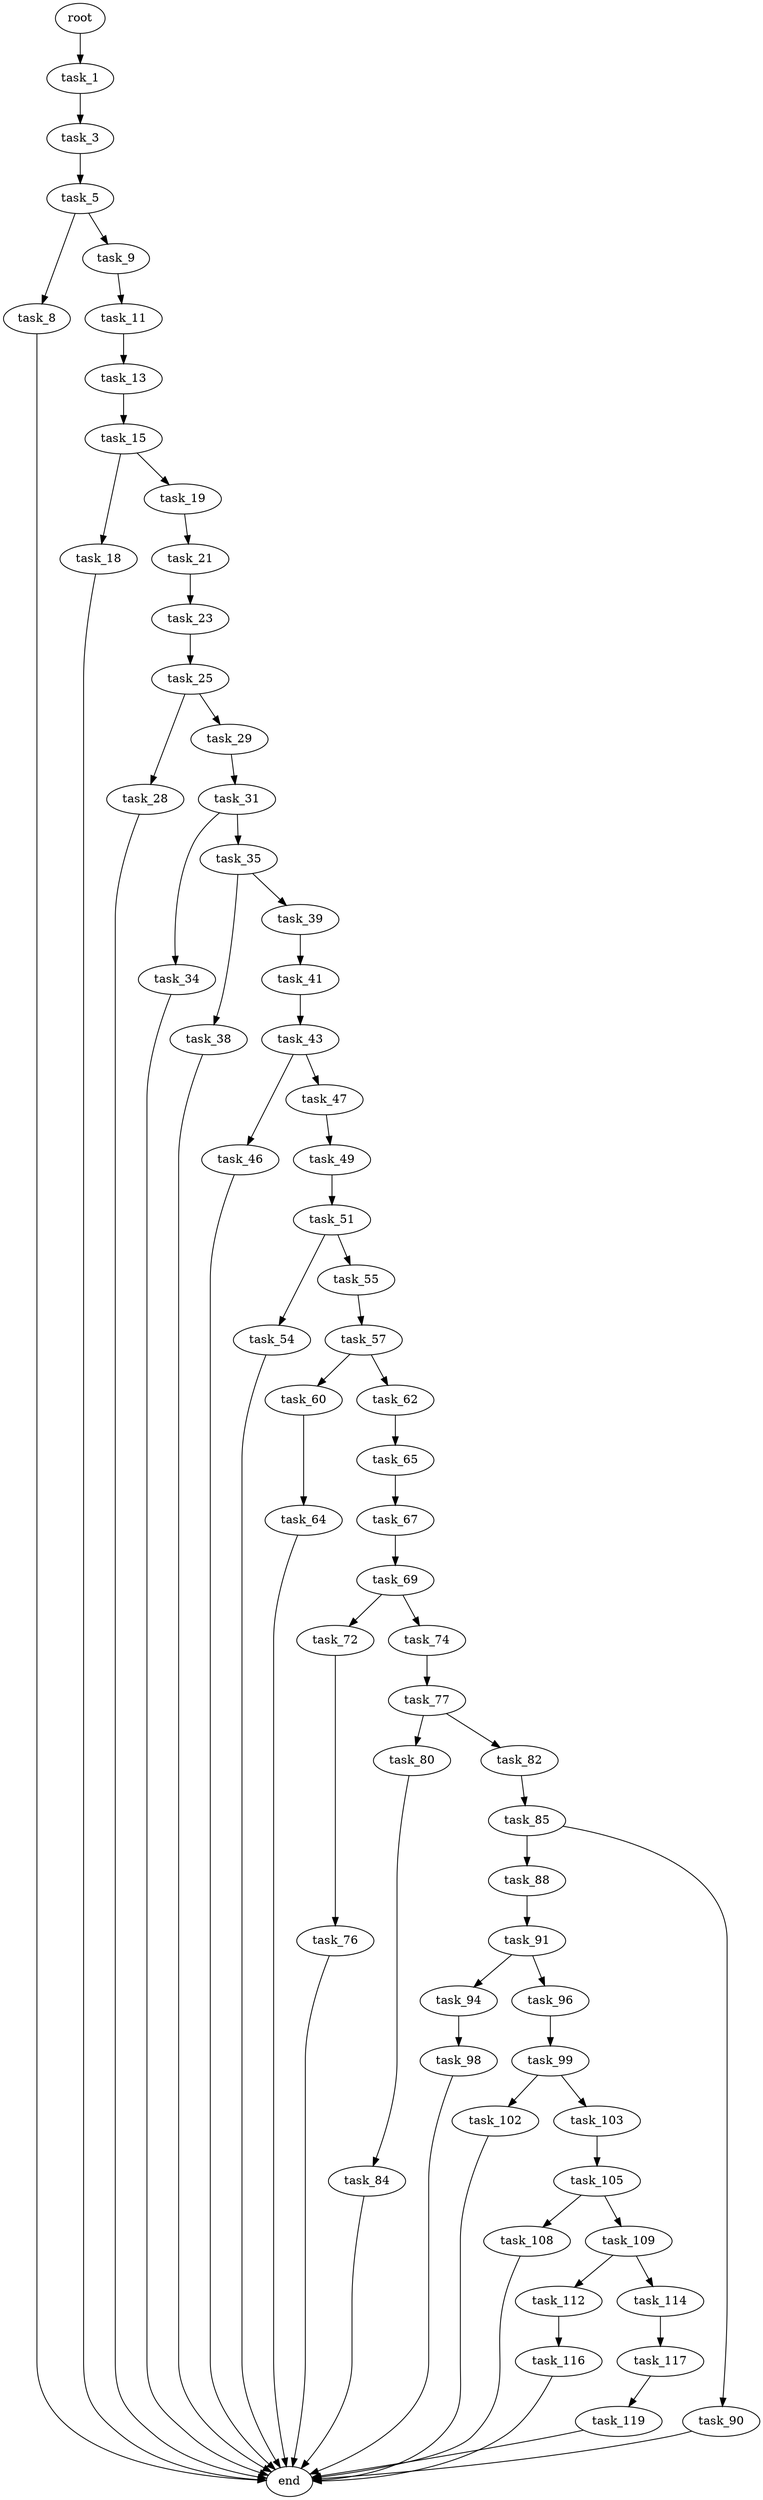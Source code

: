 digraph G {
  root [size="0.000000"];
  task_1 [size="119177908428.000000"];
  task_3 [size="12009900028.000000"];
  task_5 [size="213820004519.000000"];
  task_8 [size="10890995506.000000"];
  task_9 [size="350956986953.000000"];
  end [size="0.000000"];
  task_11 [size="549755813888.000000"];
  task_13 [size="1317467370.000000"];
  task_15 [size="271130073934.000000"];
  task_18 [size="782757789696.000000"];
  task_19 [size="106463585002.000000"];
  task_21 [size="231928233984.000000"];
  task_23 [size="10305440809.000000"];
  task_25 [size="8589934592.000000"];
  task_28 [size="549755813888.000000"];
  task_29 [size="91228064364.000000"];
  task_31 [size="12228387896.000000"];
  task_34 [size="2051782776.000000"];
  task_35 [size="1800703834.000000"];
  task_38 [size="11862477655.000000"];
  task_39 [size="649309282544.000000"];
  task_41 [size="21646304824.000000"];
  task_43 [size="158039718168.000000"];
  task_46 [size="252876645761.000000"];
  task_47 [size="31273774159.000000"];
  task_49 [size="28991029248.000000"];
  task_51 [size="1240869876.000000"];
  task_54 [size="36589900141.000000"];
  task_55 [size="146151252137.000000"];
  task_57 [size="368293445632.000000"];
  task_60 [size="213540247752.000000"];
  task_62 [size="368293445632.000000"];
  task_64 [size="68719476736.000000"];
  task_65 [size="549755813888.000000"];
  task_67 [size="2951533173.000000"];
  task_69 [size="25144399308.000000"];
  task_72 [size="71002127816.000000"];
  task_74 [size="34206636600.000000"];
  task_76 [size="587809012491.000000"];
  task_77 [size="20831982677.000000"];
  task_80 [size="8589934592.000000"];
  task_82 [size="465374160628.000000"];
  task_84 [size="119216089495.000000"];
  task_85 [size="179029685208.000000"];
  task_88 [size="197628172788.000000"];
  task_90 [size="1073741824000.000000"];
  task_91 [size="1632407753.000000"];
  task_94 [size="25499523272.000000"];
  task_96 [size="231928233984.000000"];
  task_98 [size="26269374652.000000"];
  task_99 [size="13808697812.000000"];
  task_102 [size="6000576641.000000"];
  task_103 [size="49699103390.000000"];
  task_105 [size="3117238715.000000"];
  task_108 [size="212726296435.000000"];
  task_109 [size="15202398954.000000"];
  task_112 [size="2663427252.000000"];
  task_114 [size="429930226874.000000"];
  task_116 [size="1073741824000.000000"];
  task_117 [size="22856986938.000000"];
  task_119 [size="462688513401.000000"];

  root -> task_1 [size="1.000000"];
  task_1 -> task_3 [size="411041792.000000"];
  task_3 -> task_5 [size="301989888.000000"];
  task_5 -> task_8 [size="209715200.000000"];
  task_5 -> task_9 [size="209715200.000000"];
  task_8 -> end [size="1.000000"];
  task_9 -> task_11 [size="301989888.000000"];
  task_11 -> task_13 [size="536870912.000000"];
  task_13 -> task_15 [size="75497472.000000"];
  task_15 -> task_18 [size="209715200.000000"];
  task_15 -> task_19 [size="209715200.000000"];
  task_18 -> end [size="1.000000"];
  task_19 -> task_21 [size="75497472.000000"];
  task_21 -> task_23 [size="301989888.000000"];
  task_23 -> task_25 [size="301989888.000000"];
  task_25 -> task_28 [size="33554432.000000"];
  task_25 -> task_29 [size="33554432.000000"];
  task_28 -> end [size="1.000000"];
  task_29 -> task_31 [size="134217728.000000"];
  task_31 -> task_34 [size="536870912.000000"];
  task_31 -> task_35 [size="536870912.000000"];
  task_34 -> end [size="1.000000"];
  task_35 -> task_38 [size="33554432.000000"];
  task_35 -> task_39 [size="33554432.000000"];
  task_38 -> end [size="1.000000"];
  task_39 -> task_41 [size="536870912.000000"];
  task_41 -> task_43 [size="536870912.000000"];
  task_43 -> task_46 [size="134217728.000000"];
  task_43 -> task_47 [size="134217728.000000"];
  task_46 -> end [size="1.000000"];
  task_47 -> task_49 [size="838860800.000000"];
  task_49 -> task_51 [size="75497472.000000"];
  task_51 -> task_54 [size="134217728.000000"];
  task_51 -> task_55 [size="134217728.000000"];
  task_54 -> end [size="1.000000"];
  task_55 -> task_57 [size="301989888.000000"];
  task_57 -> task_60 [size="411041792.000000"];
  task_57 -> task_62 [size="411041792.000000"];
  task_60 -> task_64 [size="536870912.000000"];
  task_62 -> task_65 [size="411041792.000000"];
  task_64 -> end [size="1.000000"];
  task_65 -> task_67 [size="536870912.000000"];
  task_67 -> task_69 [size="301989888.000000"];
  task_69 -> task_72 [size="679477248.000000"];
  task_69 -> task_74 [size="679477248.000000"];
  task_72 -> task_76 [size="209715200.000000"];
  task_74 -> task_77 [size="134217728.000000"];
  task_76 -> end [size="1.000000"];
  task_77 -> task_80 [size="33554432.000000"];
  task_77 -> task_82 [size="33554432.000000"];
  task_80 -> task_84 [size="33554432.000000"];
  task_82 -> task_85 [size="536870912.000000"];
  task_84 -> end [size="1.000000"];
  task_85 -> task_88 [size="134217728.000000"];
  task_85 -> task_90 [size="134217728.000000"];
  task_88 -> task_91 [size="209715200.000000"];
  task_90 -> end [size="1.000000"];
  task_91 -> task_94 [size="33554432.000000"];
  task_91 -> task_96 [size="33554432.000000"];
  task_94 -> task_98 [size="411041792.000000"];
  task_96 -> task_99 [size="301989888.000000"];
  task_98 -> end [size="1.000000"];
  task_99 -> task_102 [size="33554432.000000"];
  task_99 -> task_103 [size="33554432.000000"];
  task_102 -> end [size="1.000000"];
  task_103 -> task_105 [size="75497472.000000"];
  task_105 -> task_108 [size="75497472.000000"];
  task_105 -> task_109 [size="75497472.000000"];
  task_108 -> end [size="1.000000"];
  task_109 -> task_112 [size="301989888.000000"];
  task_109 -> task_114 [size="301989888.000000"];
  task_112 -> task_116 [size="75497472.000000"];
  task_114 -> task_117 [size="411041792.000000"];
  task_116 -> end [size="1.000000"];
  task_117 -> task_119 [size="411041792.000000"];
  task_119 -> end [size="1.000000"];
}
